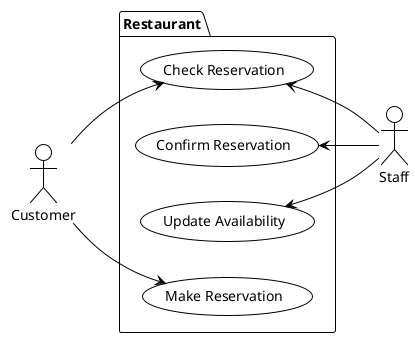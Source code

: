 @startuml 
!theme plain
left to right direction

:Customer:
:Staff:

package Restaurant {
  usecase "Make Reservation" as MR 
  usecase "Check Reservation" as RC
  usecase "Confirm Reservation" as CR
  usecase "Update Availability" as UA

}

:Customer: --> MR
:Staff: -up-> UA
:Staff: -up-> CR
:Customer: -right-> RC
:Staff: -up-> RC
@enduml